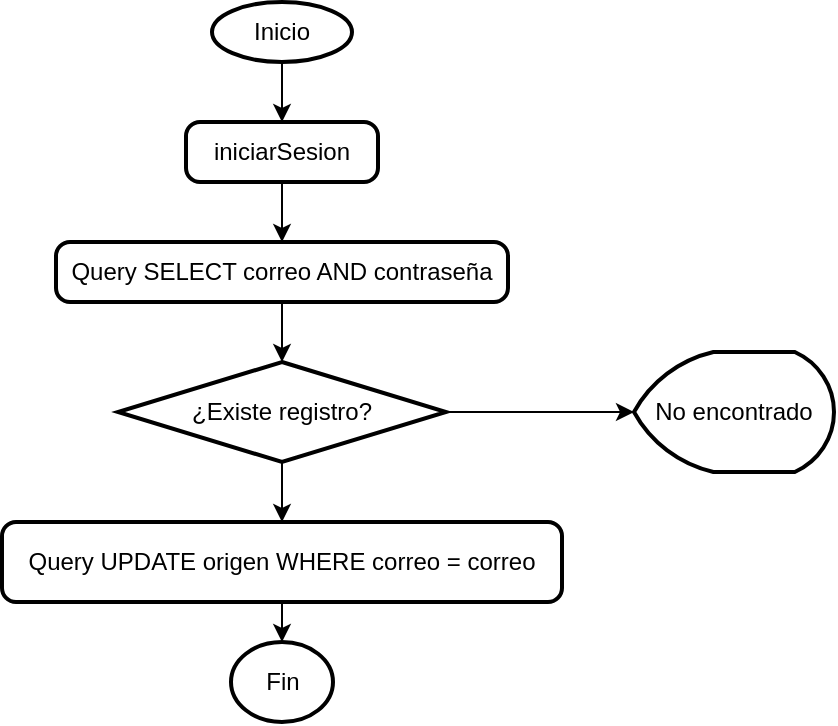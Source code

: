 <mxfile version="22.1.18" type="github">
  <diagram id="C5RBs43oDa-KdzZeNtuy" name="Page-1">
    <mxGraphModel dx="954" dy="600" grid="1" gridSize="10" guides="1" tooltips="1" connect="1" arrows="1" fold="1" page="1" pageScale="1" pageWidth="827" pageHeight="1169" math="0" shadow="0">
      <root>
        <mxCell id="WIyWlLk6GJQsqaUBKTNV-0" />
        <mxCell id="WIyWlLk6GJQsqaUBKTNV-1" parent="WIyWlLk6GJQsqaUBKTNV-0" />
        <mxCell id="n7cYoTHZw0vr-Zj3Cn9O-7" style="edgeStyle=orthogonalEdgeStyle;rounded=0;orthogonalLoop=1;jettySize=auto;html=1;exitX=0.5;exitY=1;exitDx=0;exitDy=0;exitPerimeter=0;entryX=0.5;entryY=0;entryDx=0;entryDy=0;" edge="1" parent="WIyWlLk6GJQsqaUBKTNV-1" source="n7cYoTHZw0vr-Zj3Cn9O-0" target="n7cYoTHZw0vr-Zj3Cn9O-1">
          <mxGeometry relative="1" as="geometry" />
        </mxCell>
        <mxCell id="n7cYoTHZw0vr-Zj3Cn9O-0" value="Inicio" style="strokeWidth=2;html=1;shape=mxgraph.flowchart.start_1;whiteSpace=wrap;" vertex="1" parent="WIyWlLk6GJQsqaUBKTNV-1">
          <mxGeometry x="379" y="20" width="70" height="30" as="geometry" />
        </mxCell>
        <mxCell id="n7cYoTHZw0vr-Zj3Cn9O-8" style="edgeStyle=orthogonalEdgeStyle;rounded=0;orthogonalLoop=1;jettySize=auto;html=1;exitX=0.5;exitY=1;exitDx=0;exitDy=0;entryX=0.5;entryY=0;entryDx=0;entryDy=0;" edge="1" parent="WIyWlLk6GJQsqaUBKTNV-1" source="n7cYoTHZw0vr-Zj3Cn9O-1" target="n7cYoTHZw0vr-Zj3Cn9O-2">
          <mxGeometry relative="1" as="geometry" />
        </mxCell>
        <mxCell id="n7cYoTHZw0vr-Zj3Cn9O-1" value="iniciarSesion" style="rounded=1;whiteSpace=wrap;html=1;absoluteArcSize=1;arcSize=14;strokeWidth=2;" vertex="1" parent="WIyWlLk6GJQsqaUBKTNV-1">
          <mxGeometry x="366" y="80" width="96" height="30" as="geometry" />
        </mxCell>
        <mxCell id="n7cYoTHZw0vr-Zj3Cn9O-2" value="Query SELECT correo AND contraseña" style="rounded=1;whiteSpace=wrap;html=1;absoluteArcSize=1;arcSize=14;strokeWidth=2;" vertex="1" parent="WIyWlLk6GJQsqaUBKTNV-1">
          <mxGeometry x="301" y="140" width="226" height="30" as="geometry" />
        </mxCell>
        <mxCell id="n7cYoTHZw0vr-Zj3Cn9O-10" style="edgeStyle=orthogonalEdgeStyle;rounded=0;orthogonalLoop=1;jettySize=auto;html=1;exitX=0.5;exitY=1;exitDx=0;exitDy=0;exitPerimeter=0;entryX=0.5;entryY=0;entryDx=0;entryDy=0;" edge="1" parent="WIyWlLk6GJQsqaUBKTNV-1" source="n7cYoTHZw0vr-Zj3Cn9O-3" target="n7cYoTHZw0vr-Zj3Cn9O-5">
          <mxGeometry relative="1" as="geometry" />
        </mxCell>
        <mxCell id="n7cYoTHZw0vr-Zj3Cn9O-3" value="¿Existe registro?" style="strokeWidth=2;html=1;shape=mxgraph.flowchart.decision;whiteSpace=wrap;" vertex="1" parent="WIyWlLk6GJQsqaUBKTNV-1">
          <mxGeometry x="332" y="200" width="164" height="50" as="geometry" />
        </mxCell>
        <mxCell id="n7cYoTHZw0vr-Zj3Cn9O-4" value="No encontrado" style="strokeWidth=2;html=1;shape=mxgraph.flowchart.display;whiteSpace=wrap;" vertex="1" parent="WIyWlLk6GJQsqaUBKTNV-1">
          <mxGeometry x="590" y="195" width="100" height="60" as="geometry" />
        </mxCell>
        <mxCell id="n7cYoTHZw0vr-Zj3Cn9O-5" value="Query UPDATE origen WHERE correo = correo" style="rounded=1;whiteSpace=wrap;html=1;absoluteArcSize=1;arcSize=14;strokeWidth=2;" vertex="1" parent="WIyWlLk6GJQsqaUBKTNV-1">
          <mxGeometry x="274" y="280" width="280" height="40" as="geometry" />
        </mxCell>
        <mxCell id="n7cYoTHZw0vr-Zj3Cn9O-6" value="Fin" style="strokeWidth=2;html=1;shape=mxgraph.flowchart.start_1;whiteSpace=wrap;" vertex="1" parent="WIyWlLk6GJQsqaUBKTNV-1">
          <mxGeometry x="388.5" y="340" width="51" height="40" as="geometry" />
        </mxCell>
        <mxCell id="n7cYoTHZw0vr-Zj3Cn9O-9" style="edgeStyle=orthogonalEdgeStyle;rounded=0;orthogonalLoop=1;jettySize=auto;html=1;exitX=0.5;exitY=1;exitDx=0;exitDy=0;entryX=0.5;entryY=0;entryDx=0;entryDy=0;entryPerimeter=0;" edge="1" parent="WIyWlLk6GJQsqaUBKTNV-1" source="n7cYoTHZw0vr-Zj3Cn9O-2" target="n7cYoTHZw0vr-Zj3Cn9O-3">
          <mxGeometry relative="1" as="geometry" />
        </mxCell>
        <mxCell id="n7cYoTHZw0vr-Zj3Cn9O-11" style="edgeStyle=orthogonalEdgeStyle;rounded=0;orthogonalLoop=1;jettySize=auto;html=1;exitX=0.5;exitY=1;exitDx=0;exitDy=0;entryX=0.5;entryY=0;entryDx=0;entryDy=0;entryPerimeter=0;" edge="1" parent="WIyWlLk6GJQsqaUBKTNV-1" source="n7cYoTHZw0vr-Zj3Cn9O-5" target="n7cYoTHZw0vr-Zj3Cn9O-6">
          <mxGeometry relative="1" as="geometry" />
        </mxCell>
        <mxCell id="n7cYoTHZw0vr-Zj3Cn9O-12" style="edgeStyle=orthogonalEdgeStyle;rounded=0;orthogonalLoop=1;jettySize=auto;html=1;exitX=1;exitY=0.5;exitDx=0;exitDy=0;exitPerimeter=0;entryX=0;entryY=0.5;entryDx=0;entryDy=0;entryPerimeter=0;" edge="1" parent="WIyWlLk6GJQsqaUBKTNV-1" source="n7cYoTHZw0vr-Zj3Cn9O-3" target="n7cYoTHZw0vr-Zj3Cn9O-4">
          <mxGeometry relative="1" as="geometry" />
        </mxCell>
      </root>
    </mxGraphModel>
  </diagram>
</mxfile>
